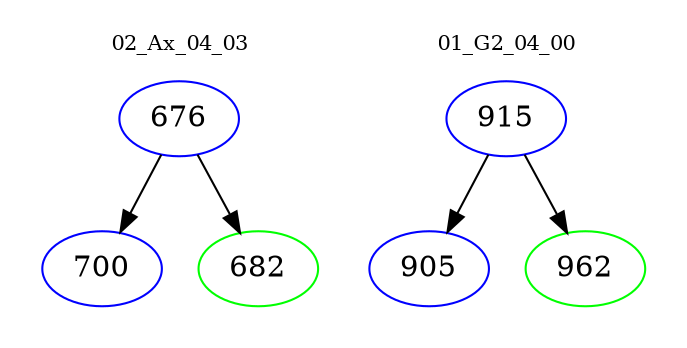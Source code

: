 digraph{
subgraph cluster_0 {
color = white
label = "02_Ax_04_03";
fontsize=10;
T0_676 [label="676", color="blue"]
T0_676 -> T0_700 [color="black"]
T0_700 [label="700", color="blue"]
T0_676 -> T0_682 [color="black"]
T0_682 [label="682", color="green"]
}
subgraph cluster_1 {
color = white
label = "01_G2_04_00";
fontsize=10;
T1_915 [label="915", color="blue"]
T1_915 -> T1_905 [color="black"]
T1_905 [label="905", color="blue"]
T1_915 -> T1_962 [color="black"]
T1_962 [label="962", color="green"]
}
}
